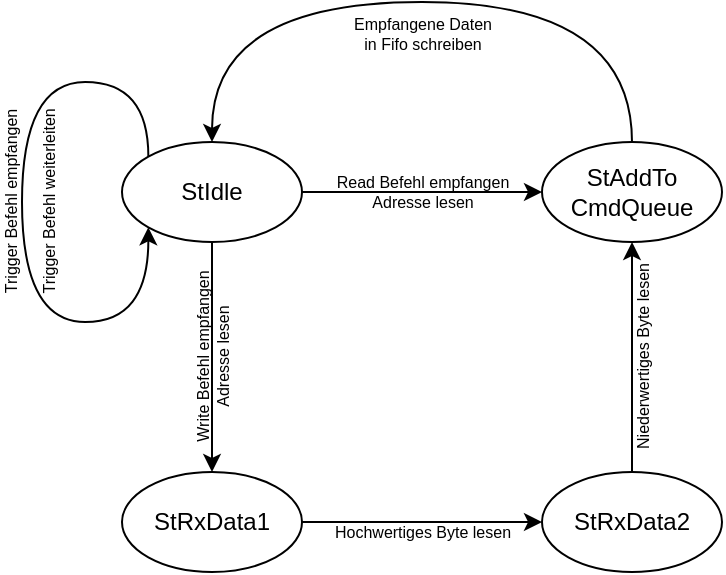 <mxfile version="13.4.5" type="device"><diagram id="VoxC1Dn3yapktxwrDZ86" name="Page-1"><mxGraphModel dx="657" dy="381" grid="1" gridSize="10" guides="1" tooltips="1" connect="1" arrows="1" fold="1" page="1" pageScale="1" pageWidth="850" pageHeight="1100" math="0" shadow="0"><root><mxCell id="0"/><mxCell id="1" parent="0"/><mxCell id="FGPDmu4kXKe0IRJ1xzzB-7" value="Write Befehl empfangen&lt;br&gt;Adresse lesen" style="rounded=0;orthogonalLoop=1;jettySize=auto;html=1;exitX=0.5;exitY=1;exitDx=0;exitDy=0;entryX=0.5;entryY=0;entryDx=0;entryDy=0;horizontal=0;verticalAlign=middle;labelBackgroundColor=none;fontSize=8;" parent="1" source="FGPDmu4kXKe0IRJ1xzzB-3" target="FGPDmu4kXKe0IRJ1xzzB-5" edge="1"><mxGeometry relative="1" as="geometry"/></mxCell><mxCell id="FGPDmu4kXKe0IRJ1xzzB-10" value="&lt;span style=&quot;color: rgb(0 , 0 , 0) ; font-family: &amp;#34;helvetica&amp;#34; ; font-size: 8px ; font-style: normal ; font-weight: 400 ; letter-spacing: normal ; text-align: center ; text-indent: 0px ; text-transform: none ; word-spacing: 0px ; display: inline ; float: none&quot;&gt;Read Befehl empfangen&lt;br&gt;Adresse lesen&lt;br&gt;&lt;/span&gt;" style="edgeStyle=none;rounded=0;orthogonalLoop=1;jettySize=auto;html=1;exitX=1;exitY=0.5;exitDx=0;exitDy=0;entryX=0;entryY=0.5;entryDx=0;entryDy=0;labelBackgroundColor=none;verticalAlign=middle;fontSize=8;horizontal=1;labelPosition=center;verticalLabelPosition=bottom;align=center;" parent="1" source="FGPDmu4kXKe0IRJ1xzzB-3" target="FGPDmu4kXKe0IRJ1xzzB-4" edge="1"><mxGeometry relative="1" as="geometry"><mxPoint as="offset"/></mxGeometry></mxCell><mxCell id="FGPDmu4kXKe0IRJ1xzzB-3" value="StIdle" style="ellipse;whiteSpace=wrap;html=1;" parent="1" vertex="1"><mxGeometry x="170" y="360" width="90" height="50" as="geometry"/></mxCell><mxCell id="FGPDmu4kXKe0IRJ1xzzB-11" value="Empfangene Daten&lt;br style=&quot;font-size: 8px;&quot;&gt;in Fifo schreiben" style="edgeStyle=orthogonalEdgeStyle;rounded=0;orthogonalLoop=1;jettySize=auto;html=1;exitX=0.5;exitY=0;exitDx=0;exitDy=0;entryX=0.5;entryY=0;entryDx=0;entryDy=0;curved=1;verticalAlign=top;labelBackgroundColor=none;fontSize=8;" parent="1" source="FGPDmu4kXKe0IRJ1xzzB-4" target="FGPDmu4kXKe0IRJ1xzzB-3" edge="1"><mxGeometry x="0.0" relative="1" as="geometry"><Array as="points"><mxPoint x="425" y="290"/><mxPoint x="215" y="290"/></Array><mxPoint as="offset"/></mxGeometry></mxCell><mxCell id="FGPDmu4kXKe0IRJ1xzzB-4" value="StAddTo&lt;br&gt;CmdQueue" style="ellipse;whiteSpace=wrap;html=1;" parent="1" vertex="1"><mxGeometry x="380" y="360" width="90" height="50" as="geometry"/></mxCell><mxCell id="FGPDmu4kXKe0IRJ1xzzB-8" value="&lt;br&gt;Hochwertiges Byte lesen" style="edgeStyle=none;rounded=0;orthogonalLoop=1;jettySize=auto;html=1;exitX=1;exitY=0.5;exitDx=0;exitDy=0;entryX=0;entryY=0.5;entryDx=0;entryDy=0;fontSize=8;verticalAlign=middle;labelBackgroundColor=none;" parent="1" source="FGPDmu4kXKe0IRJ1xzzB-5" target="FGPDmu4kXKe0IRJ1xzzB-6" edge="1"><mxGeometry relative="1" as="geometry"><mxPoint as="offset"/></mxGeometry></mxCell><mxCell id="FGPDmu4kXKe0IRJ1xzzB-5" value="StRxData1" style="ellipse;whiteSpace=wrap;html=1;" parent="1" vertex="1"><mxGeometry x="170" y="525" width="90" height="50" as="geometry"/></mxCell><mxCell id="FGPDmu4kXKe0IRJ1xzzB-9" value="&lt;br&gt;Niederwertiges Byte lesen" style="edgeStyle=none;rounded=0;orthogonalLoop=1;jettySize=auto;html=1;exitX=0.5;exitY=0;exitDx=0;exitDy=0;entryX=0.5;entryY=1;entryDx=0;entryDy=0;horizontal=0;fontSize=8;labelBackgroundColor=none;" parent="1" source="FGPDmu4kXKe0IRJ1xzzB-6" target="FGPDmu4kXKe0IRJ1xzzB-4" edge="1"><mxGeometry relative="1" as="geometry"/></mxCell><mxCell id="FGPDmu4kXKe0IRJ1xzzB-6" value="StRxData2" style="ellipse;whiteSpace=wrap;html=1;" parent="1" vertex="1"><mxGeometry x="380" y="525" width="90" height="50" as="geometry"/></mxCell><mxCell id="FGPDmu4kXKe0IRJ1xzzB-12" value="" style="edgeStyle=orthogonalEdgeStyle;curved=1;rounded=0;orthogonalLoop=1;jettySize=auto;html=1;exitX=0;exitY=0;exitDx=0;exitDy=0;entryX=0;entryY=1;entryDx=0;entryDy=0;horizontal=0;verticalAlign=bottom;labelBackgroundColor=none;fontSize=8;labelPosition=center;verticalLabelPosition=top;align=center;" parent="1" source="FGPDmu4kXKe0IRJ1xzzB-3" target="FGPDmu4kXKe0IRJ1xzzB-3" edge="1"><mxGeometry x="0.03" relative="1" as="geometry"><Array as="points"><mxPoint x="183" y="330"/><mxPoint x="120" y="330"/><mxPoint x="120" y="450"/><mxPoint x="183" y="450"/></Array><mxPoint as="offset"/></mxGeometry></mxCell><mxCell id="ZLlxtjqrTSOIOzLsMVSG-4" value="Trigger Befehl weiterleiten" style="edgeLabel;html=1;align=center;verticalAlign=middle;resizable=0;points=[];fontSize=8;horizontal=0;labelBackgroundColor=none;" vertex="1" connectable="0" parent="FGPDmu4kXKe0IRJ1xzzB-12"><mxGeometry x="-0.453" y="17" relative="1" as="geometry"><mxPoint x="2.96" y="42.97" as="offset"/></mxGeometry></mxCell><mxCell id="ZLlxtjqrTSOIOzLsMVSG-5" value="&lt;span style=&quot;&quot;&gt;Trigger Befehl empfangen&lt;/span&gt;" style="edgeLabel;html=1;align=center;verticalAlign=middle;resizable=0;points=[];fontSize=8;horizontal=0;labelBackgroundColor=none;" vertex="1" connectable="0" parent="FGPDmu4kXKe0IRJ1xzzB-12"><mxGeometry x="-0.096" y="1" relative="1" as="geometry"><mxPoint x="-7" y="11" as="offset"/></mxGeometry></mxCell></root></mxGraphModel></diagram></mxfile>